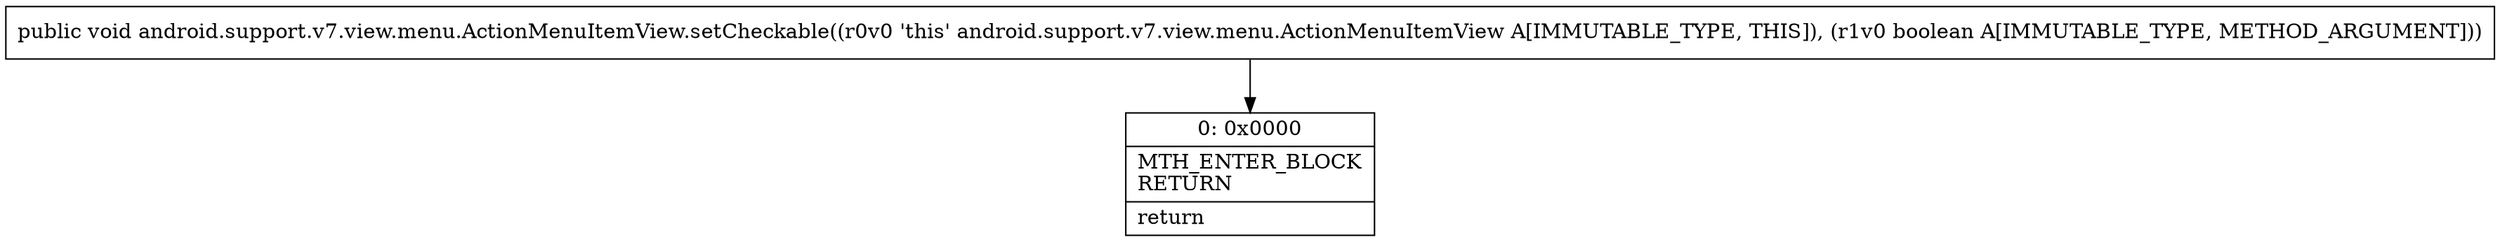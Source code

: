 digraph "CFG forandroid.support.v7.view.menu.ActionMenuItemView.setCheckable(Z)V" {
Node_0 [shape=record,label="{0\:\ 0x0000|MTH_ENTER_BLOCK\lRETURN\l|return\l}"];
MethodNode[shape=record,label="{public void android.support.v7.view.menu.ActionMenuItemView.setCheckable((r0v0 'this' android.support.v7.view.menu.ActionMenuItemView A[IMMUTABLE_TYPE, THIS]), (r1v0 boolean A[IMMUTABLE_TYPE, METHOD_ARGUMENT])) }"];
MethodNode -> Node_0;
}

